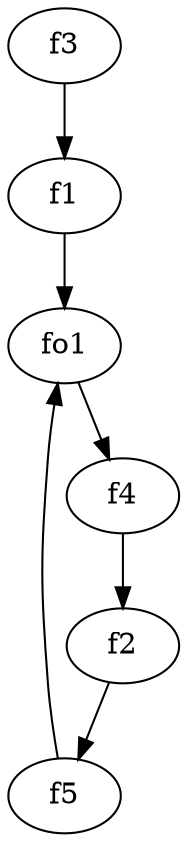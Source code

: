 strict digraph  {
f1;
f2;
f3;
f4;
f5;
fo1;
f1 -> fo1  [weight=2];
f2 -> f5  [weight=2];
f3 -> f1  [weight=2];
f4 -> f2  [weight=2];
f5 -> fo1  [weight=2];
fo1 -> f4  [weight=2];
}
